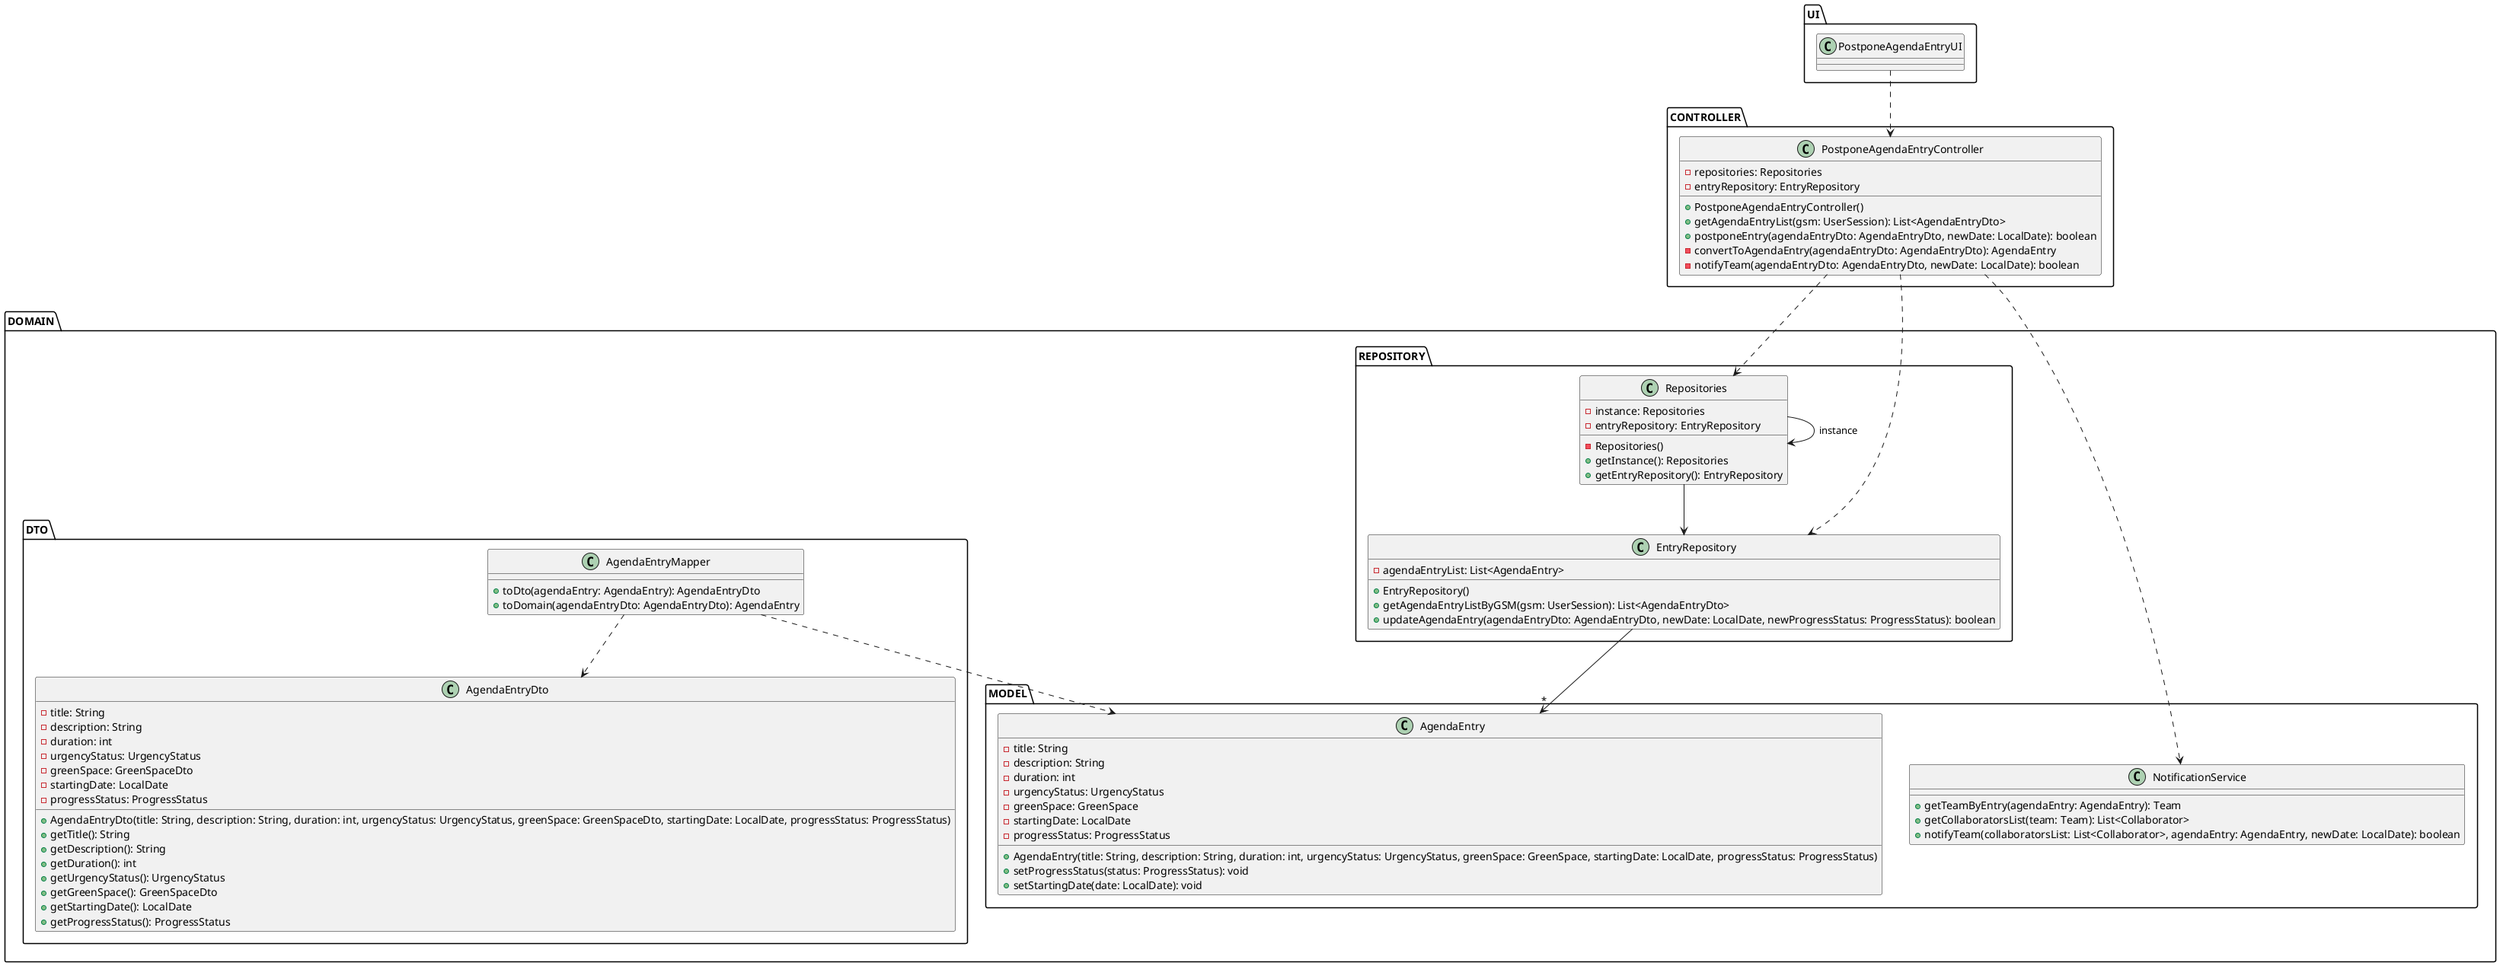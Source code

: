 @startuml
skinparam shadowing false
skinparam line type polyline
'left to right direction
package UI {
    class PostponeAgendaEntryUI {
    }
}

package CONTROLLER {
    class PostponeAgendaEntryController {
        - repositories: Repositories
        - entryRepository: EntryRepository
        + PostponeAgendaEntryController()
        + getAgendaEntryList(gsm: UserSession): List<AgendaEntryDto>
        + postponeEntry(agendaEntryDto: AgendaEntryDto, newDate: LocalDate): boolean
        - convertToAgendaEntry(agendaEntryDto: AgendaEntryDto): AgendaEntry
        - notifyTeam(agendaEntryDto: AgendaEntryDto, newDate: LocalDate): boolean
    }
}

package DOMAIN {
    package REPOSITORY {
        class Repositories {
            - instance: Repositories
            - entryRepository: EntryRepository
            - Repositories()
            + getInstance(): Repositories
            + getEntryRepository(): EntryRepository
        }

        class EntryRepository {
            - agendaEntryList: List<AgendaEntry>
            + EntryRepository()
            + getAgendaEntryListByGSM(gsm: UserSession): List<AgendaEntryDto>
            + updateAgendaEntry(agendaEntryDto: AgendaEntryDto, newDate: LocalDate, newProgressStatus: ProgressStatus): boolean
        }
    }

    package DTO {
        class AgendaEntryMapper {
            + toDto(agendaEntry: AgendaEntry): AgendaEntryDto
            + toDomain(agendaEntryDto: AgendaEntryDto): AgendaEntry
        }

        class AgendaEntryDto {
            - title: String
            - description: String
            - duration: int
            - urgencyStatus: UrgencyStatus
            - greenSpace: GreenSpaceDto
            - startingDate: LocalDate
            - progressStatus: ProgressStatus
            + AgendaEntryDto(title: String, description: String, duration: int, urgencyStatus: UrgencyStatus, greenSpace: GreenSpaceDto, startingDate: LocalDate, progressStatus: ProgressStatus)
            + getTitle(): String
            + getDescription(): String
            + getDuration(): int
            + getUrgencyStatus(): UrgencyStatus
            + getGreenSpace(): GreenSpaceDto
            + getStartingDate(): LocalDate
            + getProgressStatus(): ProgressStatus
        }
    }

    package MODEL {
        class AgendaEntry {
            - title: String
            - description: String
            - duration: int
            - urgencyStatus: UrgencyStatus
            - greenSpace: GreenSpace
            - startingDate: LocalDate
            - progressStatus: ProgressStatus
            + AgendaEntry(title: String, description: String, duration: int, urgencyStatus: UrgencyStatus, greenSpace: GreenSpace, startingDate: LocalDate, progressStatus: ProgressStatus)
            + setProgressStatus(status: ProgressStatus): void
            + setStartingDate(date: LocalDate): void
        }

        class NotificationService {
            + getTeamByEntry(agendaEntry: AgendaEntry): Team
            + getCollaboratorsList(team: Team): List<Collaborator>
            + notifyTeam(collaboratorsList: List<Collaborator>, agendaEntry: AgendaEntry, newDate: LocalDate): boolean
        }
    }
}

PostponeAgendaEntryUI ..> PostponeAgendaEntryController
PostponeAgendaEntryController ..> Repositories
Repositories --> Repositories: instance
PostponeAgendaEntryController ..> EntryRepository
Repositories --> EntryRepository
EntryRepository --> "*" AgendaEntry
AgendaEntryMapper ..> AgendaEntryDto
AgendaEntryMapper ..> AgendaEntry
PostponeAgendaEntryController ..> NotificationService

@enduml
